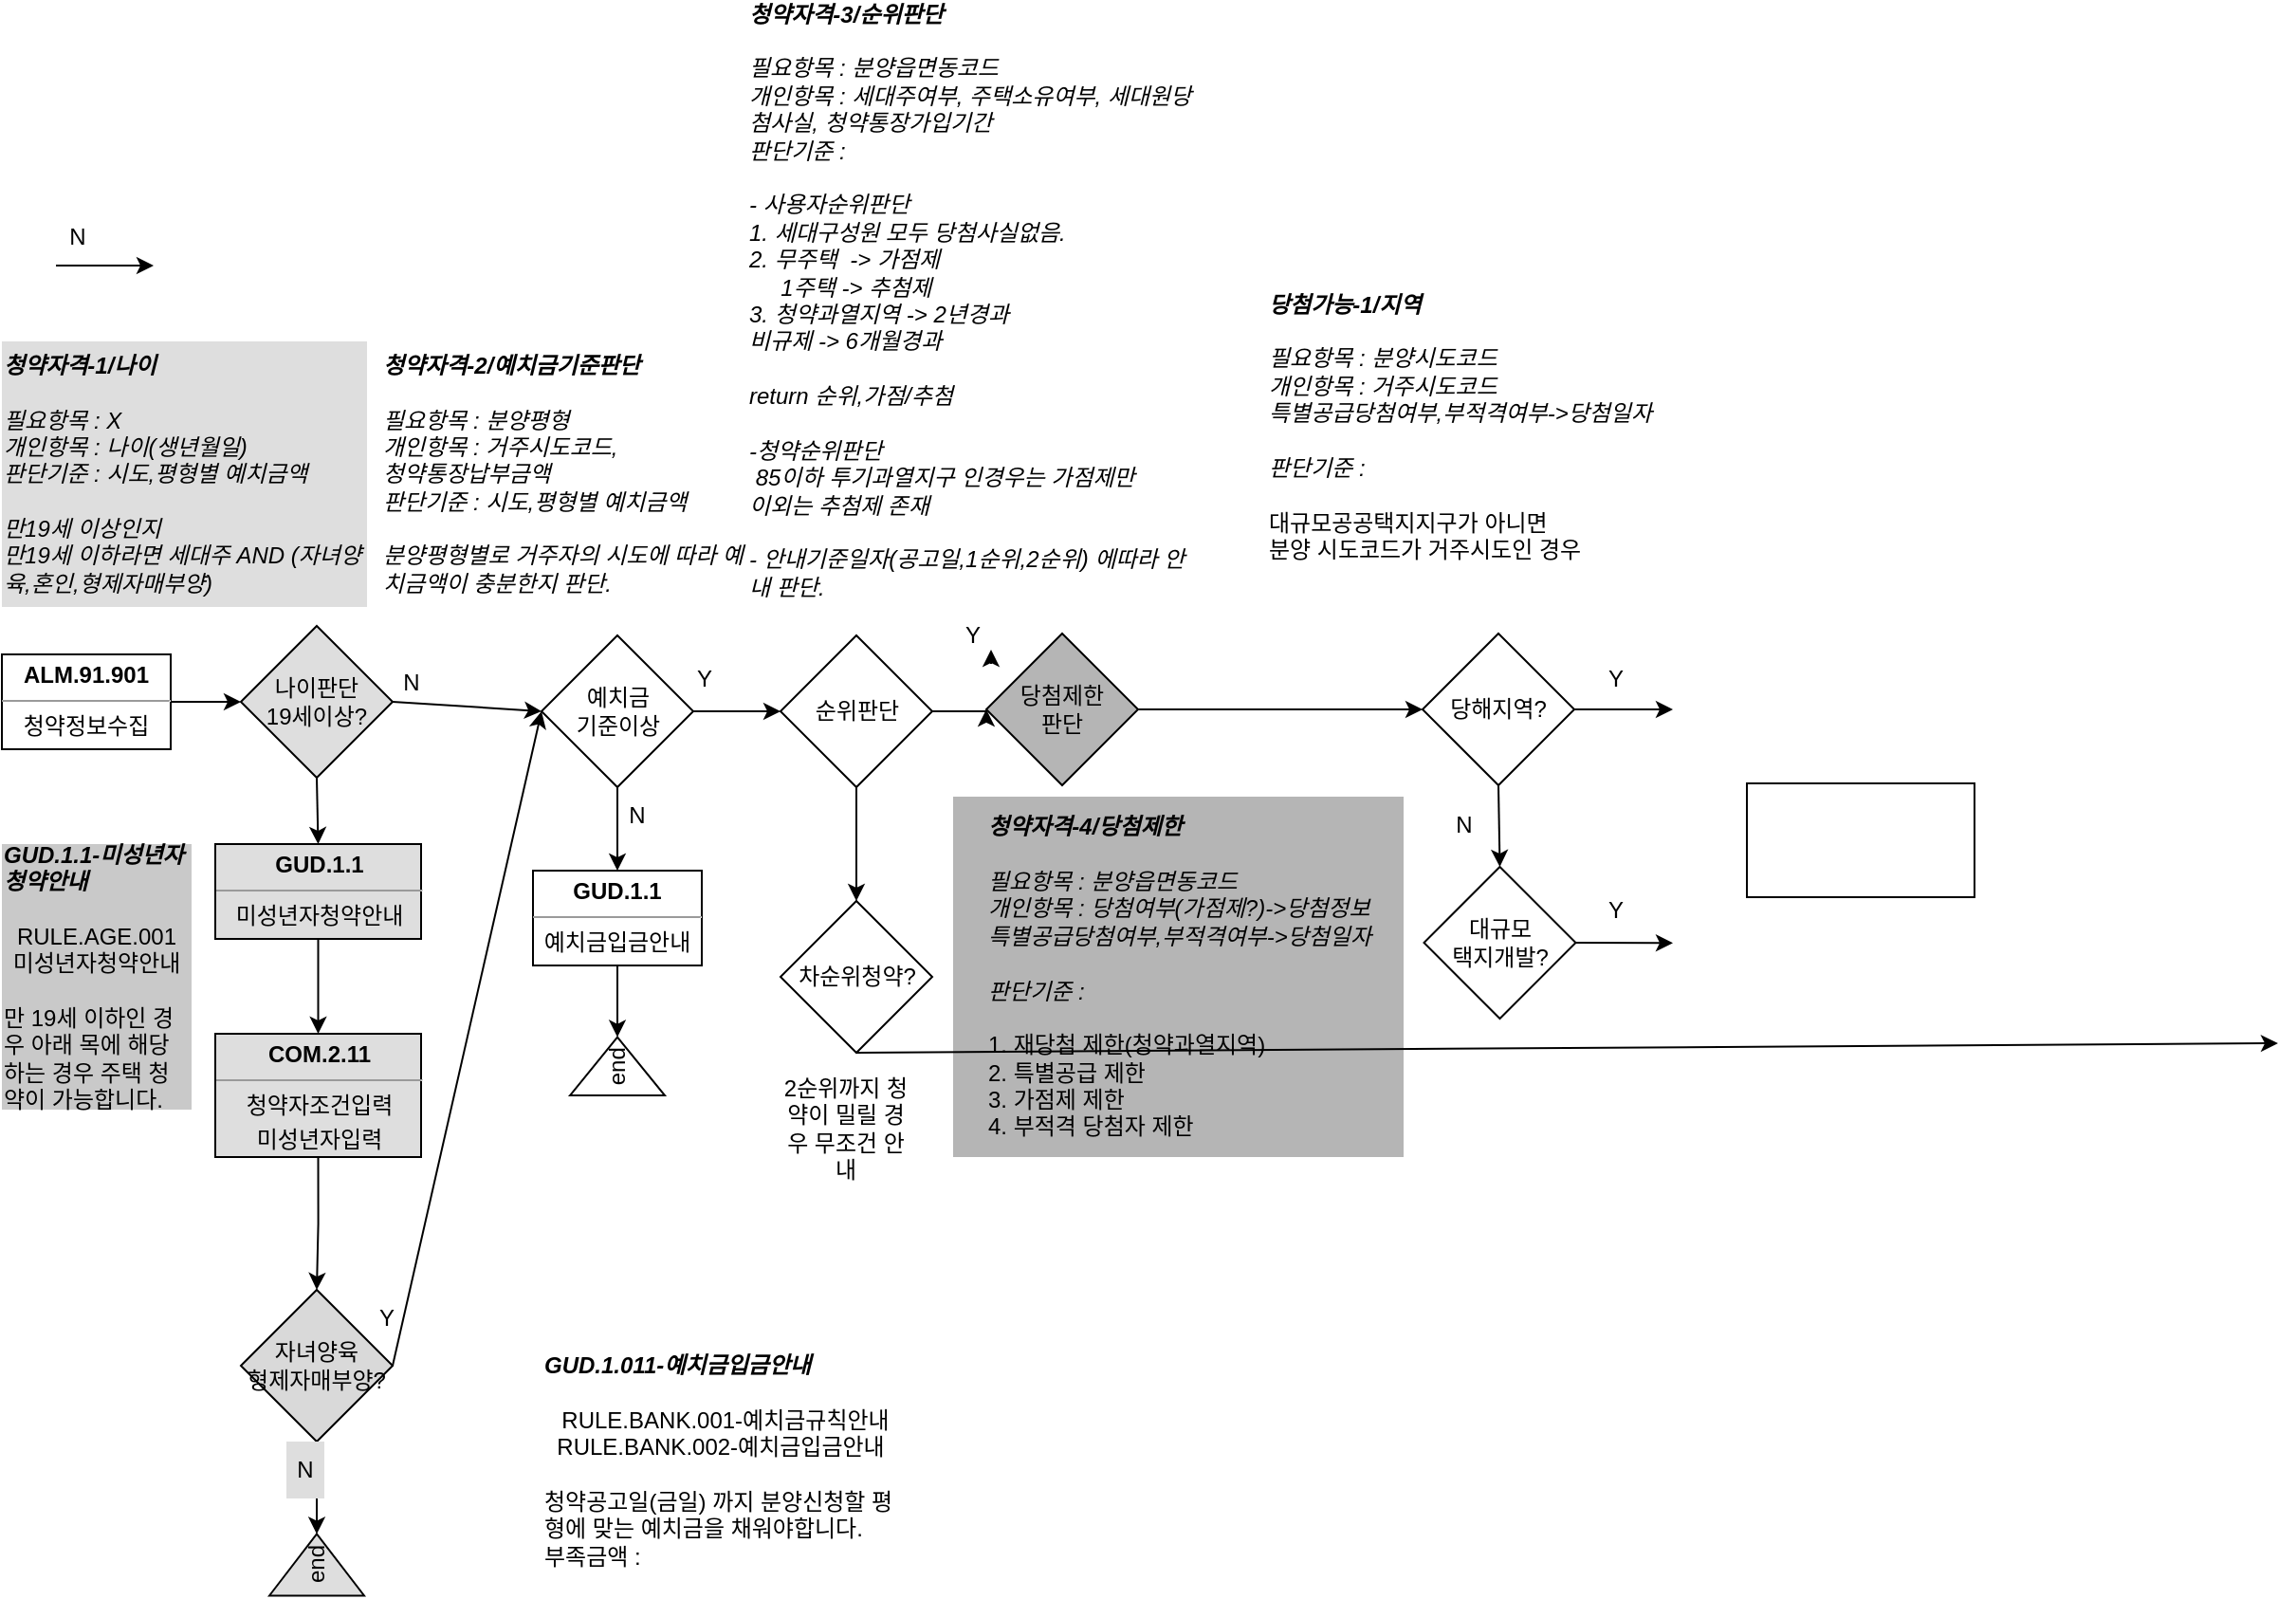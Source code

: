 <mxfile version="17.5.0" type="github">
  <diagram id="FWe1Anl-cKjqRQnevANy" name="Page-1">
    <mxGraphModel dx="2964" dy="2291" grid="1" gridSize="10" guides="1" tooltips="1" connect="1" arrows="1" fold="1" page="1" pageScale="1" pageWidth="827" pageHeight="1169" math="0" shadow="0">
      <root>
        <mxCell id="0" />
        <mxCell id="1" parent="0" />
        <mxCell id="g0vXEvp_Msi_eeC9uGr0-6" style="edgeStyle=orthogonalEdgeStyle;rounded=0;orthogonalLoop=1;jettySize=auto;html=1;exitX=1;exitY=0.5;exitDx=0;exitDy=0;entryX=0;entryY=0.5;entryDx=0;entryDy=0;" edge="1" parent="1" source="g0vXEvp_Msi_eeC9uGr0-1" target="g0vXEvp_Msi_eeC9uGr0-34">
          <mxGeometry relative="1" as="geometry">
            <mxPoint x="-640" as="targetPoint" />
          </mxGeometry>
        </mxCell>
        <mxCell id="g0vXEvp_Msi_eeC9uGr0-1" value="&lt;p style=&quot;margin: 0px ; margin-top: 4px ; text-align: center&quot;&gt;&lt;b&gt;ALM.91.901&lt;/b&gt;&lt;/p&gt;&lt;hr size=&quot;1&quot;&gt;&lt;div style=&quot;text-align: center ; height: 2px&quot;&gt;청약정보수집&lt;/div&gt;" style="verticalAlign=top;align=left;overflow=fill;fontSize=12;fontFamily=Helvetica;html=1;" vertex="1" parent="1">
          <mxGeometry x="-760" y="-25" width="89" height="50" as="geometry" />
        </mxCell>
        <mxCell id="g0vXEvp_Msi_eeC9uGr0-13" style="edgeStyle=orthogonalEdgeStyle;rounded=0;orthogonalLoop=1;jettySize=auto;html=1;exitX=0.5;exitY=1;exitDx=0;exitDy=0;entryX=0.5;entryY=0;entryDx=0;entryDy=0;" edge="1" parent="1" source="g0vXEvp_Msi_eeC9uGr0-3" target="g0vXEvp_Msi_eeC9uGr0-20">
          <mxGeometry relative="1" as="geometry">
            <mxPoint x="-435.5" y="120" as="targetPoint" />
          </mxGeometry>
        </mxCell>
        <mxCell id="g0vXEvp_Msi_eeC9uGr0-16" value="&lt;div style=&quot;text-align: left&quot;&gt;&lt;b&gt;&lt;i&gt;GUD.1.011-예치금입금안내&lt;/i&gt;&lt;/b&gt;&lt;/div&gt;&lt;div style=&quot;text-align: left&quot;&gt;&lt;b&gt;&lt;i&gt;&lt;br&gt;&lt;/i&gt;&lt;/b&gt;&lt;/div&gt;RULE.BANK.001-예치금규칙안내&lt;br&gt;&lt;div style=&quot;text-align: left&quot;&gt;&amp;nbsp; RULE.BANK.002-예치금입금안내&lt;/div&gt;&lt;div style=&quot;text-align: left&quot;&gt;&lt;div&gt;&lt;br&gt;&lt;/div&gt;&lt;div&gt;청약공고일(금일) 까지 분양신청할 평형에 맞는 예치금을 채워야합니다.&lt;/div&gt;&lt;div&gt;부족금액 :&amp;nbsp;&lt;/div&gt;&lt;/div&gt;" style="text;html=1;strokeColor=none;fillColor=none;align=center;verticalAlign=middle;whiteSpace=wrap;rounded=0;" vertex="1" parent="1">
          <mxGeometry x="-475.5" y="340" width="192.5" height="120" as="geometry" />
        </mxCell>
        <mxCell id="g0vXEvp_Msi_eeC9uGr0-18" value="N" style="text;html=1;strokeColor=none;fillColor=none;align=center;verticalAlign=middle;whiteSpace=wrap;rounded=0;" vertex="1" parent="1">
          <mxGeometry x="-435.5" y="45" width="20" height="30" as="geometry" />
        </mxCell>
        <mxCell id="g0vXEvp_Msi_eeC9uGr0-20" value="&lt;p style=&quot;margin: 0px ; margin-top: 4px ; text-align: center&quot;&gt;&lt;b&gt;GUD.1.1&lt;/b&gt;&lt;/p&gt;&lt;hr size=&quot;1&quot;&gt;&lt;div style=&quot;text-align: center ; height: 2px&quot;&gt;예치금입금안내&lt;/div&gt;" style="verticalAlign=top;align=left;overflow=fill;fontSize=12;fontFamily=Helvetica;html=1;" vertex="1" parent="1">
          <mxGeometry x="-480" y="89" width="89" height="50" as="geometry" />
        </mxCell>
        <mxCell id="g0vXEvp_Msi_eeC9uGr0-21" value="&lt;div style=&quot;text-align: left&quot;&gt;&lt;b&gt;&lt;i&gt;청약자격-2/예치금기준판단&lt;/i&gt;&lt;/b&gt;&lt;/div&gt;&lt;div style=&quot;text-align: left&quot;&gt;&lt;b&gt;&lt;i&gt;&lt;br&gt;&lt;/i&gt;&lt;/b&gt;&lt;/div&gt;&lt;div style=&quot;text-align: left&quot;&gt;&lt;i&gt;필요항목 : 분양평형&lt;/i&gt;&lt;/div&gt;&lt;div style=&quot;text-align: left&quot;&gt;&lt;i&gt;개인항목 : 거주시도코드,&amp;nbsp;&lt;/i&gt;&lt;/div&gt;&lt;div style=&quot;text-align: left&quot;&gt;&lt;i&gt;청약통장납부금액&lt;/i&gt;&lt;/div&gt;&lt;div style=&quot;text-align: left&quot;&gt;&lt;i&gt;판단기준 : 시도,평형별 예치금액&lt;/i&gt;&lt;/div&gt;&lt;div style=&quot;text-align: left&quot;&gt;&lt;i&gt;&lt;br&gt;&lt;/i&gt;&lt;/div&gt;&lt;div style=&quot;text-align: left&quot;&gt;&lt;i&gt;분양평형별로 거주자의 시도에 따라 예치금액이 충분한지 판단.&lt;/i&gt;&lt;/div&gt;" style="text;html=1;strokeColor=none;fillColor=none;align=center;verticalAlign=middle;whiteSpace=wrap;rounded=0;" vertex="1" parent="1">
          <mxGeometry x="-560" y="-190" width="192.5" height="140" as="geometry" />
        </mxCell>
        <mxCell id="g0vXEvp_Msi_eeC9uGr0-3" value="예치금&lt;br&gt;기준이상" style="rhombus;whiteSpace=wrap;html=1;" vertex="1" parent="1">
          <mxGeometry x="-475.5" y="-35" width="80" height="80" as="geometry" />
        </mxCell>
        <mxCell id="g0vXEvp_Msi_eeC9uGr0-26" value="순위판단" style="rhombus;whiteSpace=wrap;html=1;" vertex="1" parent="1">
          <mxGeometry x="-349.5" y="-35" width="80" height="80" as="geometry" />
        </mxCell>
        <mxCell id="g0vXEvp_Msi_eeC9uGr0-12" style="edgeStyle=orthogonalEdgeStyle;rounded=0;orthogonalLoop=1;jettySize=auto;html=1;exitX=1;exitY=0.5;exitDx=0;exitDy=0;entryX=0;entryY=0.5;entryDx=0;entryDy=0;" edge="1" parent="1" source="g0vXEvp_Msi_eeC9uGr0-3" target="g0vXEvp_Msi_eeC9uGr0-26">
          <mxGeometry relative="1" as="geometry">
            <mxPoint x="-328.5" as="targetPoint" />
          </mxGeometry>
        </mxCell>
        <mxCell id="g0vXEvp_Msi_eeC9uGr0-14" value="Y" style="text;html=1;strokeColor=none;fillColor=none;align=center;verticalAlign=middle;whiteSpace=wrap;rounded=0;" vertex="1" parent="1">
          <mxGeometry x="-397.5" y="-25" width="15.0" height="25" as="geometry" />
        </mxCell>
        <mxCell id="g0vXEvp_Msi_eeC9uGr0-30" style="edgeStyle=orthogonalEdgeStyle;rounded=0;orthogonalLoop=1;jettySize=auto;html=1;exitX=0.5;exitY=1;exitDx=0;exitDy=0;entryX=1;entryY=0.5;entryDx=0;entryDy=0;" edge="1" parent="1" source="g0vXEvp_Msi_eeC9uGr0-20" target="g0vXEvp_Msi_eeC9uGr0-59">
          <mxGeometry relative="1" as="geometry">
            <mxPoint x="-435" y="200" as="targetPoint" />
            <mxPoint x="-358.5" y="120" as="sourcePoint" />
          </mxGeometry>
        </mxCell>
        <mxCell id="g0vXEvp_Msi_eeC9uGr0-31" value="&lt;div style=&quot;text-align: left&quot;&gt;&lt;b&gt;&lt;i&gt;청약자격-3/순위판단&lt;/i&gt;&lt;/b&gt;&lt;/div&gt;&lt;div style=&quot;text-align: left&quot;&gt;&lt;b&gt;&lt;i&gt;&lt;br&gt;&lt;/i&gt;&lt;/b&gt;&lt;/div&gt;&lt;div style=&quot;text-align: left&quot;&gt;&lt;i&gt;필요항목 : 분양읍면동코드&lt;/i&gt;&lt;/div&gt;&lt;div style=&quot;text-align: left&quot;&gt;&lt;i&gt;개인항목 : 세대주여부, 주택소유여부,&amp;nbsp;&lt;/i&gt;&lt;i&gt;세대원당첨사실, 청약통장가입기간&lt;/i&gt;&lt;/div&gt;&lt;div style=&quot;text-align: left&quot;&gt;&lt;i&gt;판단기준 :&amp;nbsp;&lt;/i&gt;&lt;/div&gt;&lt;div style=&quot;text-align: left&quot;&gt;&lt;i&gt;&lt;br&gt;&lt;/i&gt;&lt;/div&gt;&lt;div style=&quot;text-align: left&quot;&gt;&lt;i&gt;- 사용자순위판단&lt;/i&gt;&lt;/div&gt;&lt;div style=&quot;text-align: left&quot;&gt;&lt;i&gt;1. 세대구성원 모두 당첨사실없음.&lt;/i&gt;&lt;/div&gt;&lt;div style=&quot;text-align: left&quot;&gt;&lt;i&gt;2. 무주택&amp;nbsp; -&amp;gt; 가점제&lt;/i&gt;&lt;/div&gt;&lt;div style=&quot;text-align: left&quot;&gt;&lt;i&gt;&amp;nbsp; &amp;nbsp; &amp;nbsp;1주택 -&amp;gt; 추첨제&lt;/i&gt;&lt;/div&gt;&lt;div style=&quot;text-align: left&quot;&gt;&lt;i&gt;3. 청약과열지역 -&amp;gt; 2년경과&lt;/i&gt;&lt;/div&gt;&lt;div style=&quot;text-align: left&quot;&gt;&lt;i&gt;비규제 -&amp;gt; 6개월경과&lt;/i&gt;&lt;/div&gt;&lt;div style=&quot;text-align: left&quot;&gt;&lt;i&gt;&lt;br&gt;&lt;/i&gt;&lt;/div&gt;&lt;div style=&quot;text-align: left&quot;&gt;&lt;i&gt;return 순위,가점/추첨&lt;/i&gt;&lt;/div&gt;&lt;div style=&quot;text-align: left&quot;&gt;&lt;i&gt;&lt;br&gt;&lt;/i&gt;&lt;/div&gt;&lt;div style=&quot;text-align: left&quot;&gt;&lt;i&gt;-청약순위판단&lt;/i&gt;&lt;/div&gt;&lt;div style=&quot;text-align: left&quot;&gt;&lt;i&gt;&amp;nbsp;85이하 투기과열지구 인경우는 가점제만&lt;/i&gt;&lt;/div&gt;&lt;div style=&quot;text-align: left&quot;&gt;&lt;i&gt;이외는 추첨제 존재&lt;/i&gt;&lt;/div&gt;&lt;div style=&quot;text-align: left&quot;&gt;&lt;i&gt;&lt;br&gt;&lt;/i&gt;&lt;/div&gt;&lt;div style=&quot;text-align: left&quot;&gt;&lt;i&gt;- 안내기준일자(공고일,1순위,2순위) 에따라 안내 판단.&lt;/i&gt;&lt;/div&gt;&lt;div style=&quot;text-align: left&quot;&gt;&lt;i&gt;&lt;br&gt;&lt;/i&gt;&lt;/div&gt;&lt;div style=&quot;text-align: left&quot;&gt;&lt;i&gt;&lt;br&gt;&lt;/i&gt;&lt;/div&gt;&lt;div style=&quot;text-align: left&quot;&gt;&lt;i&gt;&lt;br&gt;&lt;/i&gt;&lt;/div&gt;" style="text;html=1;strokeColor=none;fillColor=none;align=center;verticalAlign=middle;whiteSpace=wrap;rounded=0;" vertex="1" parent="1">
          <mxGeometry x="-367.5" y="-340" width="237.5" height="300" as="geometry" />
        </mxCell>
        <mxCell id="g0vXEvp_Msi_eeC9uGr0-34" value="나이판단&lt;br&gt;19세이상?" style="rhombus;whiteSpace=wrap;html=1;fillColor=#DEDEDE;" vertex="1" parent="1">
          <mxGeometry x="-634" y="-40" width="80" height="80" as="geometry" />
        </mxCell>
        <mxCell id="g0vXEvp_Msi_eeC9uGr0-36" value="&lt;div style=&quot;text-align: left&quot;&gt;&lt;b&gt;&lt;i&gt;청약자격-1/나이&lt;/i&gt;&lt;/b&gt;&lt;/div&gt;&lt;div style=&quot;text-align: left&quot;&gt;&lt;b&gt;&lt;i&gt;&lt;br&gt;&lt;/i&gt;&lt;/b&gt;&lt;/div&gt;&lt;div style=&quot;text-align: left&quot;&gt;&lt;i&gt;필요항목 : X&lt;/i&gt;&lt;/div&gt;&lt;div style=&quot;text-align: left&quot;&gt;&lt;i&gt;개인항목 : 나이(생년월일)&amp;nbsp;&lt;/i&gt;&lt;/div&gt;&lt;div style=&quot;text-align: left&quot;&gt;&lt;i&gt;판단기준 : 시도,평형별 예치금액&lt;/i&gt;&lt;br&gt;&lt;/div&gt;&lt;div style=&quot;text-align: left&quot;&gt;&lt;i&gt;&lt;br&gt;&lt;/i&gt;&lt;/div&gt;&lt;div style=&quot;text-align: left&quot;&gt;&lt;i&gt;만19세 이상인지&lt;/i&gt;&lt;/div&gt;&lt;div style=&quot;text-align: left&quot;&gt;&lt;i&gt;만19세 이하라면 세대주 AND (자녀양육,혼인,형제자매부양)&lt;/i&gt;&lt;/div&gt;" style="text;html=1;strokeColor=none;fillColor=#DEDEDE;align=center;verticalAlign=middle;whiteSpace=wrap;rounded=0;" vertex="1" parent="1">
          <mxGeometry x="-760" y="-190" width="192.5" height="140" as="geometry" />
        </mxCell>
        <mxCell id="g0vXEvp_Msi_eeC9uGr0-37" value="&lt;p style=&quot;margin: 0px ; margin-top: 4px ; text-align: center&quot;&gt;&lt;b&gt;GUD.1.1&lt;/b&gt;&lt;/p&gt;&lt;hr size=&quot;1&quot;&gt;&lt;div style=&quot;text-align: center ; height: 2px&quot;&gt;미성년자청약안내&lt;/div&gt;" style="verticalAlign=top;align=left;overflow=fill;fontSize=12;fontFamily=Helvetica;html=1;fillColor=#DEDEDE;" vertex="1" parent="1">
          <mxGeometry x="-647.5" y="75" width="108.5" height="50" as="geometry" />
        </mxCell>
        <mxCell id="g0vXEvp_Msi_eeC9uGr0-38" value="" style="endArrow=classic;html=1;rounded=0;exitX=0.5;exitY=1;exitDx=0;exitDy=0;entryX=0.5;entryY=0;entryDx=0;entryDy=0;" edge="1" parent="1" source="g0vXEvp_Msi_eeC9uGr0-34" target="g0vXEvp_Msi_eeC9uGr0-37">
          <mxGeometry width="50" height="50" relative="1" as="geometry">
            <mxPoint x="-380" y="100" as="sourcePoint" />
            <mxPoint x="-330" y="50" as="targetPoint" />
          </mxGeometry>
        </mxCell>
        <mxCell id="g0vXEvp_Msi_eeC9uGr0-39" value="&lt;div style=&quot;text-align: left&quot;&gt;&lt;b&gt;&lt;i&gt;GUD.1.1-미성년자청약안내&lt;/i&gt;&lt;/b&gt;&lt;/div&gt;&lt;div style=&quot;text-align: left&quot;&gt;&lt;b&gt;&lt;i&gt;&lt;br&gt;&lt;/i&gt;&lt;/b&gt;&lt;/div&gt;RULE.AGE.001&lt;br&gt;미성년자청약안내&lt;br&gt;&lt;div style=&quot;text-align: left&quot;&gt;&amp;nbsp;&amp;nbsp;&lt;/div&gt;&lt;div style=&quot;text-align: left&quot;&gt;만 19세 이하인 경우 아래 목에 해당 하는 경우 주택 청약이 가능합니다.&lt;br&gt;&lt;/div&gt;" style="text;html=1;strokeColor=none;fillColor=#C9C9C9;align=center;verticalAlign=middle;whiteSpace=wrap;rounded=0;" vertex="1" parent="1">
          <mxGeometry x="-760" y="75" width="100" height="140" as="geometry" />
        </mxCell>
        <mxCell id="g0vXEvp_Msi_eeC9uGr0-45" style="edgeStyle=orthogonalEdgeStyle;rounded=0;orthogonalLoop=1;jettySize=auto;html=1;exitX=0.5;exitY=1;exitDx=0;exitDy=0;entryX=0;entryY=0.5;entryDx=0;entryDy=0;" edge="1" parent="1" source="g0vXEvp_Msi_eeC9uGr0-41" target="g0vXEvp_Msi_eeC9uGr0-43">
          <mxGeometry relative="1" as="geometry" />
        </mxCell>
        <mxCell id="g0vXEvp_Msi_eeC9uGr0-41" value="&lt;p style=&quot;margin: 0px ; margin-top: 4px ; text-align: center&quot;&gt;&lt;b&gt;COM.2.11&lt;/b&gt;&lt;/p&gt;&lt;hr size=&quot;1&quot;&gt;&lt;div style=&quot;text-align: center ; height: 2px&quot;&gt;청약자조건입력&lt;/div&gt;&lt;div style=&quot;text-align: center ; height: 2px&quot;&gt;&lt;br&gt;&lt;/div&gt;&lt;div style=&quot;text-align: center ; height: 2px&quot;&gt;&lt;br&gt;&lt;/div&gt;&lt;div style=&quot;text-align: center ; height: 2px&quot;&gt;&lt;br&gt;&lt;/div&gt;&lt;div style=&quot;text-align: center ; height: 2px&quot;&gt;&lt;br&gt;&lt;/div&gt;&lt;div style=&quot;text-align: center ; height: 2px&quot;&gt;&lt;br&gt;&lt;/div&gt;&lt;div style=&quot;text-align: center ; height: 2px&quot;&gt;&lt;br&gt;&lt;/div&gt;&lt;div style=&quot;text-align: center ; height: 2px&quot;&gt;&lt;br&gt;&lt;/div&gt;&lt;div style=&quot;text-align: center ; height: 2px&quot;&gt;&lt;br&gt;&lt;/div&gt;&lt;div style=&quot;text-align: center ; height: 2px&quot;&gt;미성년자입력&lt;/div&gt;" style="verticalAlign=top;align=left;overflow=fill;fontSize=12;fontFamily=Helvetica;html=1;fillColor=#DEDEDE;" vertex="1" parent="1">
          <mxGeometry x="-647.5" y="175" width="108.5" height="65" as="geometry" />
        </mxCell>
        <mxCell id="g0vXEvp_Msi_eeC9uGr0-42" value="" style="endArrow=classic;html=1;rounded=0;exitX=0.5;exitY=1;exitDx=0;exitDy=0;entryX=0.5;entryY=0;entryDx=0;entryDy=0;" edge="1" parent="1" source="g0vXEvp_Msi_eeC9uGr0-37" target="g0vXEvp_Msi_eeC9uGr0-41">
          <mxGeometry width="50" height="50" relative="1" as="geometry">
            <mxPoint x="-630" y="120" as="sourcePoint" />
            <mxPoint x="-580" y="70" as="targetPoint" />
          </mxGeometry>
        </mxCell>
        <mxCell id="g0vXEvp_Msi_eeC9uGr0-43" value="자녀양육&lt;br&gt;형제자매부양?" style="rhombus;whiteSpace=wrap;html=1;direction=south;fillColor=#D9D9D9;" vertex="1" parent="1">
          <mxGeometry x="-634" y="310" width="80" height="80" as="geometry" />
        </mxCell>
        <mxCell id="g0vXEvp_Msi_eeC9uGr0-49" value="" style="group" vertex="1" connectable="0" parent="1">
          <mxGeometry x="-567.5" y="310" width="20" height="30" as="geometry" />
        </mxCell>
        <mxCell id="g0vXEvp_Msi_eeC9uGr0-46" value="" style="endArrow=classic;html=1;rounded=0;exitX=0.5;exitY=0;exitDx=0;exitDy=0;entryX=0;entryY=0.5;entryDx=0;entryDy=0;" edge="1" parent="g0vXEvp_Msi_eeC9uGr0-49" source="g0vXEvp_Msi_eeC9uGr0-43" target="g0vXEvp_Msi_eeC9uGr0-3">
          <mxGeometry width="50" height="50" relative="1" as="geometry">
            <mxPoint x="587.5" y="-90" as="sourcePoint" />
            <mxPoint x="637.5" y="-140" as="targetPoint" />
          </mxGeometry>
        </mxCell>
        <mxCell id="g0vXEvp_Msi_eeC9uGr0-48" value="Y" style="text;html=1;strokeColor=none;fillColor=none;align=center;verticalAlign=middle;whiteSpace=wrap;rounded=0;" vertex="1" parent="g0vXEvp_Msi_eeC9uGr0-49">
          <mxGeometry width="20" height="30" as="geometry" />
        </mxCell>
        <mxCell id="g0vXEvp_Msi_eeC9uGr0-50" value="end" style="triangle;whiteSpace=wrap;html=1;rotation=-90;fillColor=#DEDEDE;" vertex="1" parent="1">
          <mxGeometry x="-610.25" y="430" width="32.5" height="50" as="geometry" />
        </mxCell>
        <mxCell id="g0vXEvp_Msi_eeC9uGr0-59" value="end" style="triangle;whiteSpace=wrap;html=1;rotation=-90;" vertex="1" parent="1">
          <mxGeometry x="-450.87" y="167.13" width="30.75" height="50" as="geometry" />
        </mxCell>
        <mxCell id="g0vXEvp_Msi_eeC9uGr0-51" value="" style="endArrow=classic;html=1;rounded=0;exitX=1;exitY=0.5;exitDx=0;exitDy=0;entryX=1;entryY=0.5;entryDx=0;entryDy=0;" edge="1" parent="1" source="g0vXEvp_Msi_eeC9uGr0-43" target="g0vXEvp_Msi_eeC9uGr0-50">
          <mxGeometry width="50" height="50" relative="1" as="geometry">
            <mxPoint x="20" y="220" as="sourcePoint" />
            <mxPoint x="70" y="170" as="targetPoint" />
          </mxGeometry>
        </mxCell>
        <mxCell id="g0vXEvp_Msi_eeC9uGr0-52" value="" style="group" vertex="1" connectable="0" parent="1">
          <mxGeometry x="-610" y="390" width="20" height="30" as="geometry" />
        </mxCell>
        <mxCell id="g0vXEvp_Msi_eeC9uGr0-54" value="N" style="text;html=1;strokeColor=none;fillColor=#DEDEDE;align=center;verticalAlign=middle;whiteSpace=wrap;rounded=0;" vertex="1" parent="g0vXEvp_Msi_eeC9uGr0-52">
          <mxGeometry width="20" height="30" as="geometry" />
        </mxCell>
        <mxCell id="g0vXEvp_Msi_eeC9uGr0-53" value="" style="endArrow=classic;html=1;rounded=0;exitX=1;exitY=0.5;exitDx=0;exitDy=0;entryX=0;entryY=0.5;entryDx=0;entryDy=0;" edge="1" parent="1" source="g0vXEvp_Msi_eeC9uGr0-34" target="g0vXEvp_Msi_eeC9uGr0-3">
          <mxGeometry width="50" height="50" relative="1" as="geometry">
            <mxPoint x="-22.5" y="300" as="sourcePoint" />
            <mxPoint x="27.5" y="250" as="targetPoint" />
          </mxGeometry>
        </mxCell>
        <mxCell id="g0vXEvp_Msi_eeC9uGr0-62" value="" style="group" vertex="1" connectable="0" parent="1">
          <mxGeometry x="-554" y="-25" width="20" height="30" as="geometry" />
        </mxCell>
        <mxCell id="g0vXEvp_Msi_eeC9uGr0-63" value="N" style="text;html=1;strokeColor=none;fillColor=none;align=center;verticalAlign=middle;whiteSpace=wrap;rounded=0;" vertex="1" parent="g0vXEvp_Msi_eeC9uGr0-62">
          <mxGeometry width="20" height="30" as="geometry" />
        </mxCell>
        <mxCell id="g0vXEvp_Msi_eeC9uGr0-67" value="" style="group" vertex="1" connectable="0" parent="1">
          <mxGeometry x="-731.5" y="-260" width="51.5" height="30" as="geometry" />
        </mxCell>
        <mxCell id="g0vXEvp_Msi_eeC9uGr0-64" style="edgeStyle=orthogonalEdgeStyle;rounded=0;orthogonalLoop=1;jettySize=auto;html=1;exitX=1;exitY=0.5;exitDx=0;exitDy=0;exitPerimeter=0;" edge="1" parent="g0vXEvp_Msi_eeC9uGr0-67">
          <mxGeometry relative="1" as="geometry">
            <mxPoint y="30" as="sourcePoint" />
            <mxPoint x="51.5" y="30" as="targetPoint" />
          </mxGeometry>
        </mxCell>
        <mxCell id="g0vXEvp_Msi_eeC9uGr0-65" value="" style="group" vertex="1" connectable="0" parent="g0vXEvp_Msi_eeC9uGr0-67">
          <mxGeometry x="1.5" width="20" height="30" as="geometry" />
        </mxCell>
        <mxCell id="g0vXEvp_Msi_eeC9uGr0-66" value="N" style="text;html=1;strokeColor=none;fillColor=none;align=center;verticalAlign=middle;whiteSpace=wrap;rounded=0;" vertex="1" parent="g0vXEvp_Msi_eeC9uGr0-65">
          <mxGeometry width="20" height="30" as="geometry" />
        </mxCell>
        <mxCell id="g0vXEvp_Msi_eeC9uGr0-76" value="당첨제한&lt;br&gt;판단" style="rhombus;whiteSpace=wrap;html=1;fillColor=#B5B5B5;" vertex="1" parent="1">
          <mxGeometry x="-241" y="-36" width="80" height="80" as="geometry" />
        </mxCell>
        <mxCell id="g0vXEvp_Msi_eeC9uGr0-78" value="&lt;div style=&quot;text-align: left&quot;&gt;&lt;b&gt;&lt;i&gt;청약자격-4/당첨제한&lt;/i&gt;&lt;/b&gt;&lt;/div&gt;&lt;div style=&quot;text-align: left&quot;&gt;&lt;b&gt;&lt;i&gt;&lt;br&gt;&lt;/i&gt;&lt;/b&gt;&lt;/div&gt;&lt;div style=&quot;text-align: left&quot;&gt;&lt;i&gt;필요항목 : 분양읍면동코드&lt;/i&gt;&lt;/div&gt;&lt;div style=&quot;text-align: left&quot;&gt;&lt;i&gt;개인항목 : 당첨여부(가점제?)-&amp;gt;당첨정보&lt;/i&gt;&lt;/div&gt;&lt;div style=&quot;text-align: left&quot;&gt;&lt;i&gt;특별공급당첨여부,부적격여부-&amp;gt;당첨일자&lt;/i&gt;&lt;/div&gt;&lt;div style=&quot;text-align: left&quot;&gt;&lt;br&gt;&lt;/div&gt;&lt;div style=&quot;text-align: left&quot;&gt;&lt;i&gt;판단기준 :&amp;nbsp;&lt;/i&gt;&lt;/div&gt;&lt;div style=&quot;text-align: left&quot;&gt;&lt;i&gt;&lt;br&gt;&lt;/i&gt;&lt;/div&gt;&lt;div style=&quot;text-align: left&quot;&gt;&lt;div&gt;1. 재당첨 제한(청약과열지역)&lt;/div&gt;&lt;div&gt;2. 특별공급 제한&lt;/div&gt;&lt;div&gt;3. 가점제 제한&lt;/div&gt;&lt;div&gt;4. 부적격 당첨자 제한&lt;/div&gt;&lt;/div&gt;" style="text;html=1;strokeColor=none;fillColor=#B5B5B5;align=center;verticalAlign=middle;whiteSpace=wrap;rounded=0;" vertex="1" parent="1">
          <mxGeometry x="-258.5" y="50" width="237.5" height="190" as="geometry" />
        </mxCell>
        <mxCell id="g0vXEvp_Msi_eeC9uGr0-69" style="edgeStyle=orthogonalEdgeStyle;rounded=0;orthogonalLoop=1;jettySize=auto;html=1;exitX=1;exitY=0.5;exitDx=0;exitDy=0;entryX=0;entryY=0.5;entryDx=0;entryDy=0;" edge="1" parent="1" source="g0vXEvp_Msi_eeC9uGr0-26" target="g0vXEvp_Msi_eeC9uGr0-76">
          <mxGeometry relative="1" as="geometry">
            <mxPoint x="-260" y="10.0" as="sourcePoint" />
            <mxPoint x="-208.5" y="10.0" as="targetPoint" />
          </mxGeometry>
        </mxCell>
        <mxCell id="g0vXEvp_Msi_eeC9uGr0-70" value="" style="group" vertex="1" connectable="0" parent="1">
          <mxGeometry x="-258.5" y="-50" width="20" height="60.0" as="geometry" />
        </mxCell>
        <mxCell id="g0vXEvp_Msi_eeC9uGr0-71" value="Y" style="text;html=1;strokeColor=none;fillColor=none;align=center;verticalAlign=middle;whiteSpace=wrap;rounded=0;" vertex="1" parent="g0vXEvp_Msi_eeC9uGr0-70">
          <mxGeometry width="20" height="30" as="geometry" />
        </mxCell>
        <mxCell id="g0vXEvp_Msi_eeC9uGr0-80" style="edgeStyle=orthogonalEdgeStyle;rounded=0;orthogonalLoop=1;jettySize=auto;html=1;exitX=1;exitY=1;exitDx=0;exitDy=0;entryX=1;entryY=0.75;entryDx=0;entryDy=0;" edge="1" parent="g0vXEvp_Msi_eeC9uGr0-70" source="g0vXEvp_Msi_eeC9uGr0-71" target="g0vXEvp_Msi_eeC9uGr0-71">
          <mxGeometry relative="1" as="geometry" />
        </mxCell>
        <mxCell id="g0vXEvp_Msi_eeC9uGr0-81" value="당해지역?" style="rhombus;whiteSpace=wrap;html=1;" vertex="1" parent="1">
          <mxGeometry x="-11" y="-36" width="80" height="80" as="geometry" />
        </mxCell>
        <mxCell id="g0vXEvp_Msi_eeC9uGr0-82" value="" style="endArrow=classic;html=1;rounded=0;exitX=1;exitY=0.5;exitDx=0;exitDy=0;entryX=0;entryY=0.5;entryDx=0;entryDy=0;" edge="1" parent="1" source="g0vXEvp_Msi_eeC9uGr0-76" target="g0vXEvp_Msi_eeC9uGr0-81">
          <mxGeometry width="50" height="50" relative="1" as="geometry">
            <mxPoint x="-70" y="80" as="sourcePoint" />
            <mxPoint x="-20" y="30" as="targetPoint" />
          </mxGeometry>
        </mxCell>
        <mxCell id="g0vXEvp_Msi_eeC9uGr0-83" value="&lt;div style=&quot;text-align: left&quot;&gt;&lt;b&gt;&lt;i&gt;당첨가능-1/지역&lt;/i&gt;&lt;/b&gt;&lt;/div&gt;&lt;div style=&quot;text-align: left&quot;&gt;&lt;b&gt;&lt;i&gt;&lt;br&gt;&lt;/i&gt;&lt;/b&gt;&lt;/div&gt;&lt;div style=&quot;text-align: left&quot;&gt;&lt;i&gt;필요항목 : 분양시도코드&lt;/i&gt;&lt;/div&gt;&lt;div style=&quot;text-align: left&quot;&gt;&lt;i&gt;개인항목 : 거주시도코드&lt;/i&gt;&lt;/div&gt;&lt;div style=&quot;text-align: left&quot;&gt;&lt;i&gt;특별공급당첨여부,부적격여부-&amp;gt;당첨일자&lt;/i&gt;&lt;/div&gt;&lt;div style=&quot;text-align: left&quot;&gt;&lt;br&gt;&lt;/div&gt;&lt;div style=&quot;text-align: left&quot;&gt;&lt;i&gt;판단기준 :&amp;nbsp;&lt;/i&gt;&lt;/div&gt;&lt;div style=&quot;text-align: left&quot;&gt;&lt;i&gt;&lt;br&gt;&lt;/i&gt;&lt;/div&gt;&lt;div style=&quot;text-align: left&quot;&gt;대규모공공택지지구가 아니면&lt;/div&gt;&lt;div style=&quot;text-align: left&quot;&gt;분양 시도코드가 거주시도인 경우&lt;/div&gt;" style="text;html=1;strokeColor=none;fillColor=none;align=center;verticalAlign=middle;whiteSpace=wrap;rounded=0;" vertex="1" parent="1">
          <mxGeometry x="-110" y="-240" width="237.5" height="190" as="geometry" />
        </mxCell>
        <mxCell id="g0vXEvp_Msi_eeC9uGr0-84" value="대규모&lt;br&gt;택지개발?" style="rhombus;whiteSpace=wrap;html=1;" vertex="1" parent="1">
          <mxGeometry x="-10.25" y="87" width="80" height="80" as="geometry" />
        </mxCell>
        <mxCell id="g0vXEvp_Msi_eeC9uGr0-88" value="" style="group" vertex="1" connectable="0" parent="1">
          <mxGeometry x="1" y="50" width="20" height="30" as="geometry" />
        </mxCell>
        <mxCell id="g0vXEvp_Msi_eeC9uGr0-85" value="" style="endArrow=classic;html=1;rounded=0;exitX=0.5;exitY=1;exitDx=0;exitDy=0;entryX=0.5;entryY=0;entryDx=0;entryDy=0;" edge="1" parent="g0vXEvp_Msi_eeC9uGr0-88" source="g0vXEvp_Msi_eeC9uGr0-81" target="g0vXEvp_Msi_eeC9uGr0-84">
          <mxGeometry width="50" height="50" relative="1" as="geometry">
            <mxPoint x="130" y="40" as="sourcePoint" />
            <mxPoint x="180" y="-10" as="targetPoint" />
          </mxGeometry>
        </mxCell>
        <mxCell id="g0vXEvp_Msi_eeC9uGr0-86" value="N" style="text;html=1;strokeColor=none;fillColor=none;align=center;verticalAlign=middle;whiteSpace=wrap;rounded=0;" vertex="1" parent="g0vXEvp_Msi_eeC9uGr0-88">
          <mxGeometry width="20" height="30" as="geometry" />
        </mxCell>
        <mxCell id="g0vXEvp_Msi_eeC9uGr0-96" value="" style="group" vertex="1" connectable="0" parent="1">
          <mxGeometry x="61" y="95" width="60" height="32.13" as="geometry" />
        </mxCell>
        <mxCell id="g0vXEvp_Msi_eeC9uGr0-90" value="" style="endArrow=classic;html=1;rounded=0;exitX=1;exitY=0.5;exitDx=0;exitDy=0;entryX=0;entryY=0.5;entryDx=0;entryDy=0;" edge="1" parent="g0vXEvp_Msi_eeC9uGr0-96" source="g0vXEvp_Msi_eeC9uGr0-84">
          <mxGeometry width="50" height="50" relative="1" as="geometry">
            <mxPoint x="70" y="-5" as="sourcePoint" />
            <mxPoint x="60" y="32.13" as="targetPoint" />
          </mxGeometry>
        </mxCell>
        <mxCell id="g0vXEvp_Msi_eeC9uGr0-95" value="Y" style="text;html=1;strokeColor=none;fillColor=none;align=center;verticalAlign=middle;whiteSpace=wrap;rounded=0;" vertex="1" parent="g0vXEvp_Msi_eeC9uGr0-96">
          <mxGeometry width="60" height="30" as="geometry" />
        </mxCell>
        <mxCell id="g0vXEvp_Msi_eeC9uGr0-97" value="" style="endArrow=classic;html=1;rounded=0;exitX=1;exitY=0.5;exitDx=0;exitDy=0;" edge="1" parent="1" source="g0vXEvp_Msi_eeC9uGr0-81">
          <mxGeometry width="50" height="50" relative="1" as="geometry">
            <mxPoint x="71" y="10" as="sourcePoint" />
            <mxPoint x="121" y="4" as="targetPoint" />
          </mxGeometry>
        </mxCell>
        <mxCell id="g0vXEvp_Msi_eeC9uGr0-98" value="" style="group" vertex="1" connectable="0" parent="1">
          <mxGeometry x="61" y="-27.13" width="60" height="32.13" as="geometry" />
        </mxCell>
        <mxCell id="g0vXEvp_Msi_eeC9uGr0-100" value="Y" style="text;html=1;strokeColor=none;fillColor=none;align=center;verticalAlign=middle;whiteSpace=wrap;rounded=0;" vertex="1" parent="g0vXEvp_Msi_eeC9uGr0-98">
          <mxGeometry width="60" height="30" as="geometry" />
        </mxCell>
        <mxCell id="g0vXEvp_Msi_eeC9uGr0-111" value="" style="rounded=0;whiteSpace=wrap;html=1;" vertex="1" parent="1">
          <mxGeometry x="160" y="43" width="120" height="60" as="geometry" />
        </mxCell>
        <mxCell id="g0vXEvp_Msi_eeC9uGr0-112" value="차순위청약?" style="rhombus;whiteSpace=wrap;html=1;fillColor=#FFFFFF;" vertex="1" parent="1">
          <mxGeometry x="-349.5" y="105" width="80" height="80" as="geometry" />
        </mxCell>
        <mxCell id="g0vXEvp_Msi_eeC9uGr0-113" value="" style="endArrow=classic;html=1;rounded=0;exitX=0.5;exitY=1;exitDx=0;exitDy=0;entryX=0.5;entryY=0;entryDx=0;entryDy=0;" edge="1" parent="1" source="g0vXEvp_Msi_eeC9uGr0-26" target="g0vXEvp_Msi_eeC9uGr0-112">
          <mxGeometry width="50" height="50" relative="1" as="geometry">
            <mxPoint x="10" y="100" as="sourcePoint" />
            <mxPoint x="60" y="50" as="targetPoint" />
          </mxGeometry>
        </mxCell>
        <mxCell id="g0vXEvp_Msi_eeC9uGr0-114" value="" style="endArrow=classic;html=1;rounded=0;exitX=0.5;exitY=1;exitDx=0;exitDy=0;" edge="1" parent="1" source="g0vXEvp_Msi_eeC9uGr0-112">
          <mxGeometry width="50" height="50" relative="1" as="geometry">
            <mxPoint x="110" y="100" as="sourcePoint" />
            <mxPoint x="440" y="180" as="targetPoint" />
          </mxGeometry>
        </mxCell>
        <mxCell id="g0vXEvp_Msi_eeC9uGr0-115" value="2순위까지 청약이 밀릴 경우 무조건 안내" style="text;html=1;strokeColor=none;fillColor=none;align=center;verticalAlign=middle;whiteSpace=wrap;rounded=0;" vertex="1" parent="1">
          <mxGeometry x="-349.5" y="190" width="67.5" height="70" as="geometry" />
        </mxCell>
      </root>
    </mxGraphModel>
  </diagram>
</mxfile>
